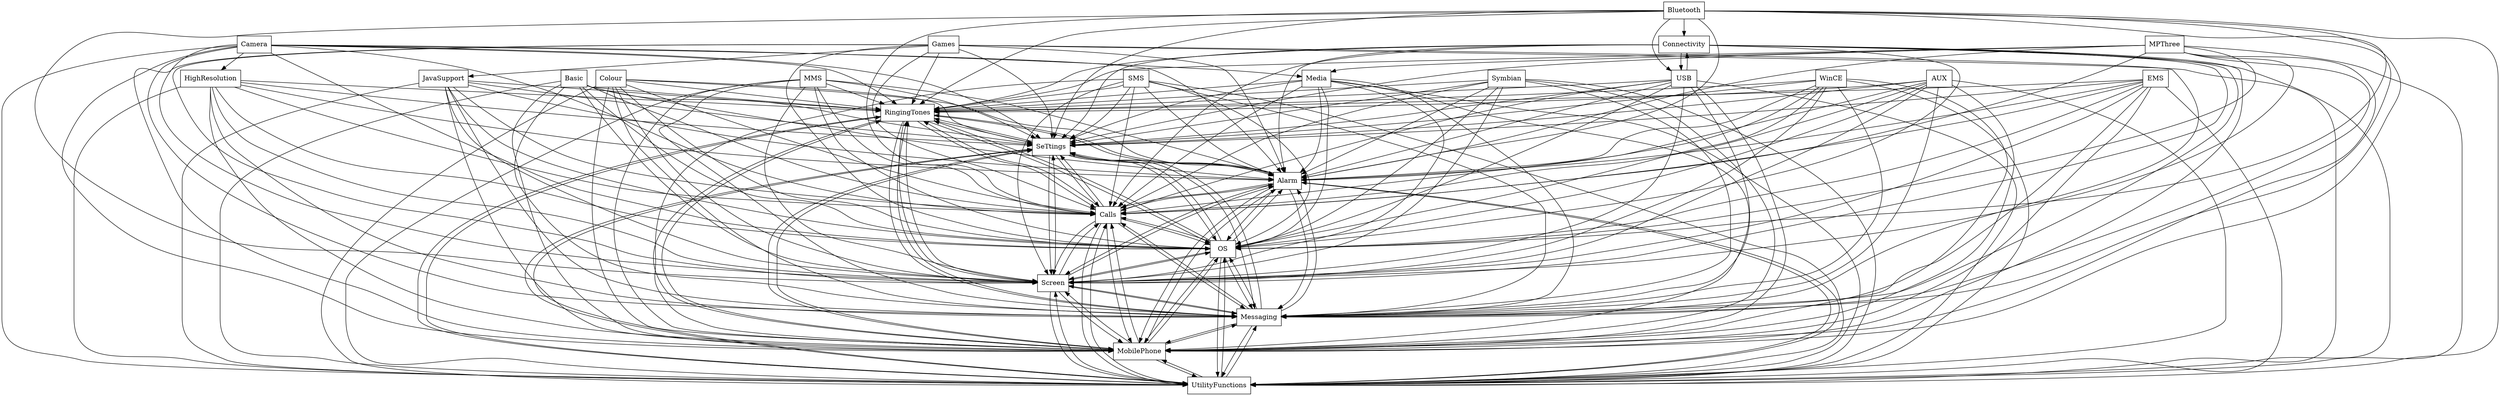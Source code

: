 digraph{
graph [rankdir=TB];
node [shape=box];
edge [arrowhead=normal];
0[label="RingingTones",]
1[label="Bluetooth",]
2[label="MPThree",]
3[label="Connectivity",]
4[label="SeTtings",]
5[label="HighResolution",]
6[label="UtilityFunctions",]
7[label="Colour",]
8[label="Symbian",]
9[label="MobilePhone",]
10[label="MMS",]
11[label="Messaging",]
12[label="Screen",]
13[label="JavaSupport",]
14[label="Media",]
15[label="Camera",]
16[label="EMS",]
17[label="OS",]
18[label="Calls",]
19[label="WinCE",]
20[label="Alarm",]
21[label="Basic",]
22[label="USB",]
23[label="Games",]
24[label="AUX",]
25[label="SMS",]
0->4[label="",]
0->6[label="",]
0->9[label="",]
0->11[label="",]
0->12[label="",]
0->17[label="",]
0->18[label="",]
0->20[label="",]
1->0[label="",]
1->3[label="",]
1->4[label="",]
1->6[label="",]
1->9[label="",]
1->11[label="",]
1->12[label="",]
1->17[label="",]
1->18[label="",]
1->20[label="",]
1->22[label="",]
2->0[label="",]
2->4[label="",]
2->6[label="",]
2->9[label="",]
2->11[label="",]
2->12[label="",]
2->14[label="",]
2->17[label="",]
2->18[label="",]
2->20[label="",]
3->0[label="",]
3->4[label="",]
3->6[label="",]
3->9[label="",]
3->11[label="",]
3->12[label="",]
3->17[label="",]
3->18[label="",]
3->20[label="",]
3->22[label="",]
4->0[label="",]
4->6[label="",]
4->9[label="",]
4->11[label="",]
4->12[label="",]
4->17[label="",]
4->18[label="",]
4->20[label="",]
5->0[label="",]
5->4[label="",]
5->6[label="",]
5->9[label="",]
5->11[label="",]
5->12[label="",]
5->17[label="",]
5->18[label="",]
5->20[label="",]
6->0[label="",]
6->4[label="",]
6->9[label="",]
6->11[label="",]
6->12[label="",]
6->17[label="",]
6->18[label="",]
6->20[label="",]
7->0[label="",]
7->4[label="",]
7->6[label="",]
7->9[label="",]
7->11[label="",]
7->12[label="",]
7->17[label="",]
7->18[label="",]
7->20[label="",]
8->0[label="",]
8->4[label="",]
8->6[label="",]
8->9[label="",]
8->11[label="",]
8->12[label="",]
8->17[label="",]
8->18[label="",]
8->20[label="",]
9->0[label="",]
9->4[label="",]
9->6[label="",]
9->11[label="",]
9->12[label="",]
9->17[label="",]
9->18[label="",]
9->20[label="",]
10->0[label="",]
10->4[label="",]
10->6[label="",]
10->9[label="",]
10->11[label="",]
10->12[label="",]
10->17[label="",]
10->18[label="",]
10->20[label="",]
11->0[label="",]
11->4[label="",]
11->6[label="",]
11->9[label="",]
11->12[label="",]
11->17[label="",]
11->18[label="",]
11->20[label="",]
12->0[label="",]
12->4[label="",]
12->6[label="",]
12->9[label="",]
12->11[label="",]
12->17[label="",]
12->18[label="",]
12->20[label="",]
13->0[label="",]
13->4[label="",]
13->6[label="",]
13->9[label="",]
13->11[label="",]
13->12[label="",]
13->17[label="",]
13->18[label="",]
13->20[label="",]
14->0[label="",]
14->4[label="",]
14->6[label="",]
14->9[label="",]
14->11[label="",]
14->12[label="",]
14->17[label="",]
14->18[label="",]
14->20[label="",]
15->0[label="",]
15->4[label="",]
15->5[label="",]
15->6[label="",]
15->9[label="",]
15->11[label="",]
15->12[label="",]
15->14[label="",]
15->17[label="",]
15->18[label="",]
15->20[label="",]
16->0[label="",]
16->4[label="",]
16->6[label="",]
16->9[label="",]
16->11[label="",]
16->12[label="",]
16->17[label="",]
16->18[label="",]
16->20[label="",]
17->0[label="",]
17->4[label="",]
17->6[label="",]
17->9[label="",]
17->11[label="",]
17->12[label="",]
17->18[label="",]
17->20[label="",]
18->0[label="",]
18->4[label="",]
18->6[label="",]
18->9[label="",]
18->11[label="",]
18->12[label="",]
18->17[label="",]
18->20[label="",]
19->0[label="",]
19->4[label="",]
19->6[label="",]
19->9[label="",]
19->11[label="",]
19->12[label="",]
19->17[label="",]
19->18[label="",]
19->20[label="",]
20->0[label="",]
20->4[label="",]
20->6[label="",]
20->9[label="",]
20->11[label="",]
20->12[label="",]
20->17[label="",]
20->18[label="",]
21->0[label="",]
21->4[label="",]
21->6[label="",]
21->9[label="",]
21->11[label="",]
21->12[label="",]
21->17[label="",]
21->18[label="",]
21->20[label="",]
22->0[label="",]
22->3[label="",]
22->4[label="",]
22->6[label="",]
22->9[label="",]
22->11[label="",]
22->12[label="",]
22->17[label="",]
22->18[label="",]
22->20[label="",]
23->0[label="",]
23->4[label="",]
23->6[label="",]
23->9[label="",]
23->11[label="",]
23->12[label="",]
23->13[label="",]
23->17[label="",]
23->18[label="",]
23->20[label="",]
24->0[label="",]
24->4[label="",]
24->6[label="",]
24->9[label="",]
24->11[label="",]
24->12[label="",]
24->17[label="",]
24->18[label="",]
24->20[label="",]
25->0[label="",]
25->4[label="",]
25->6[label="",]
25->9[label="",]
25->11[label="",]
25->12[label="",]
25->17[label="",]
25->18[label="",]
25->20[label="",]
}

